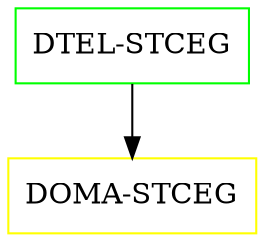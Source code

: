digraph G {
  "DTEL-STCEG" [shape=box,color=green];
  "DOMA-STCEG" [shape=box,color=yellow,URL="./DOMA_STCEG.html"];
  "DTEL-STCEG" -> "DOMA-STCEG";
}
